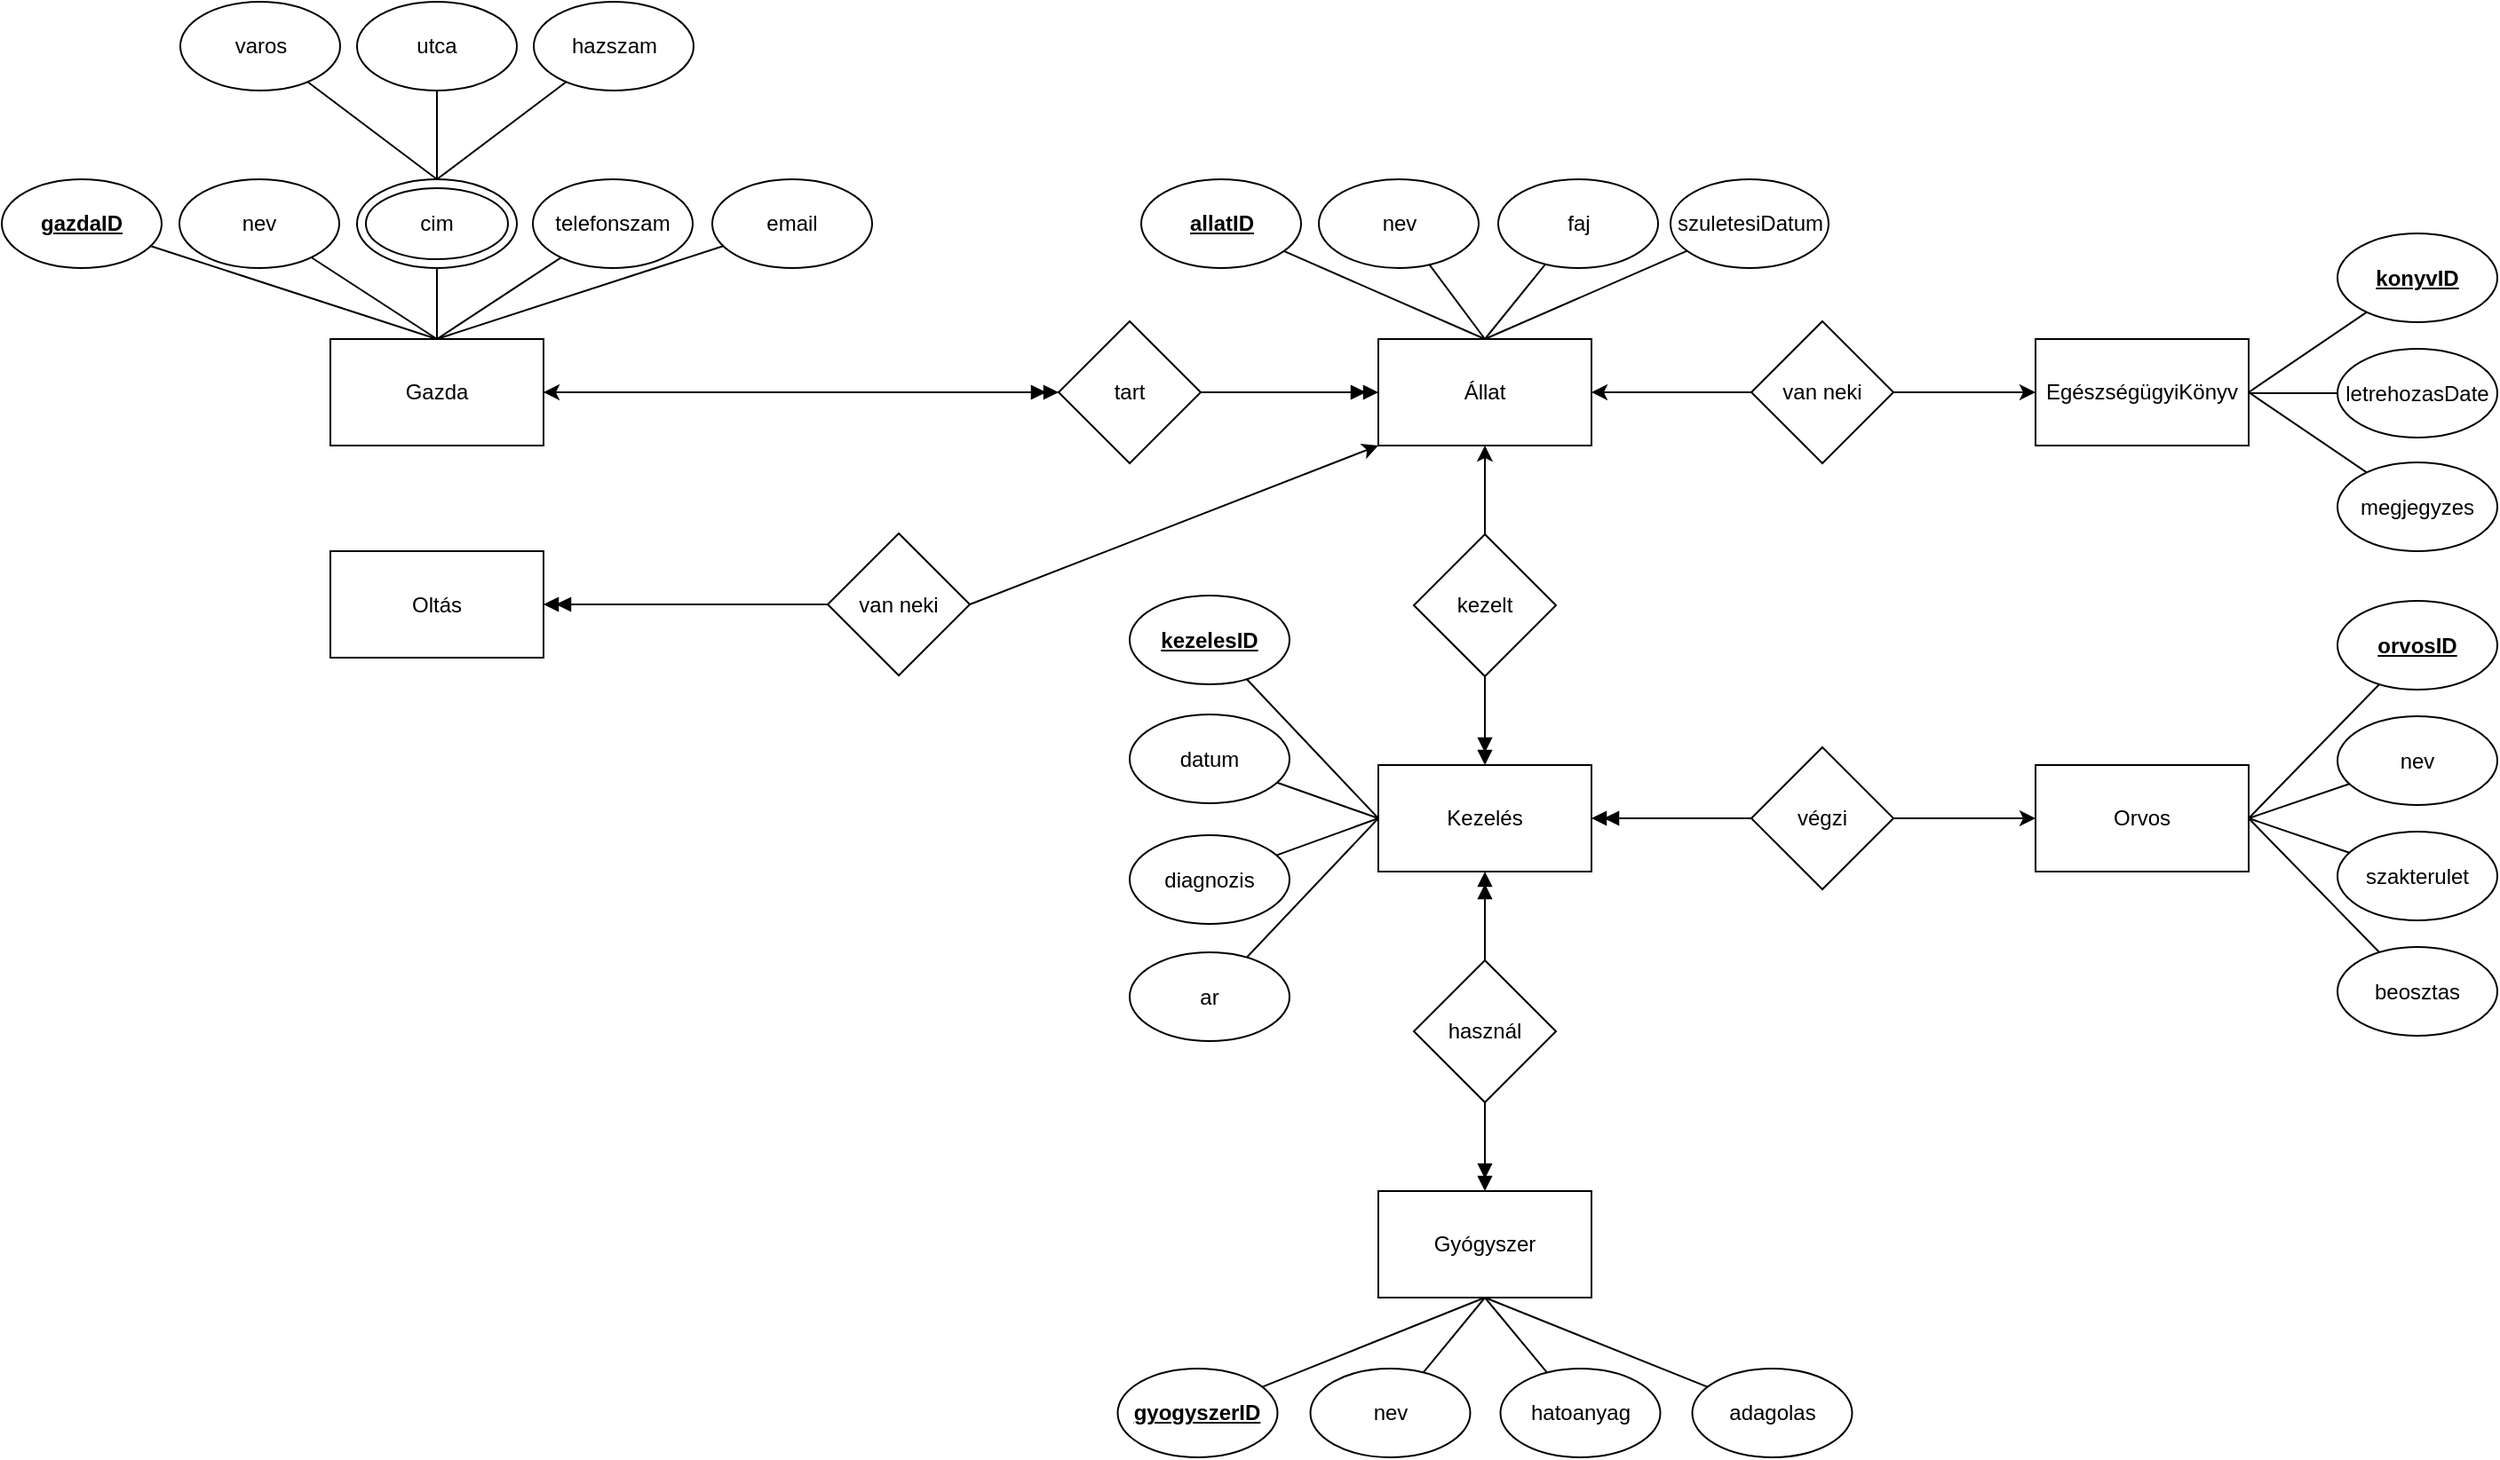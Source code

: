 <mxfile>
    <diagram id="ZyPXeO-bukZR2SEQUIUT" name="Page-1">
        <mxGraphModel dx="2474" dy="1194" grid="1" gridSize="10" guides="1" tooltips="1" connect="1" arrows="1" fold="1" page="1" pageScale="1" pageWidth="850" pageHeight="1100" math="0" shadow="0">
            <root>
                <mxCell id="0"/>
                <mxCell id="1" parent="0"/>
                <mxCell id="32" value="" style="edgeStyle=none;html=1;endArrow=doubleBlock;endFill=1;" edge="1" parent="1" source="2" target="8">
                    <mxGeometry relative="1" as="geometry"/>
                </mxCell>
                <mxCell id="2" value="Gazda" style="rounded=0;whiteSpace=wrap;html=1;" vertex="1" parent="1">
                    <mxGeometry x="-240" y="440" width="120" height="60" as="geometry"/>
                </mxCell>
                <mxCell id="3" value="EgészségügyiKönyv" style="rounded=0;whiteSpace=wrap;html=1;" vertex="1" parent="1">
                    <mxGeometry x="720" y="440" width="120" height="60" as="geometry"/>
                </mxCell>
                <mxCell id="4" value="Állat" style="rounded=0;whiteSpace=wrap;html=1;" vertex="1" parent="1">
                    <mxGeometry x="350" y="440" width="120" height="60" as="geometry"/>
                </mxCell>
                <mxCell id="5" value="Kezelés" style="rounded=0;whiteSpace=wrap;html=1;" vertex="1" parent="1">
                    <mxGeometry x="350" y="680" width="120" height="60" as="geometry"/>
                </mxCell>
                <mxCell id="6" value="Orvos" style="rounded=0;whiteSpace=wrap;html=1;" vertex="1" parent="1">
                    <mxGeometry x="720" y="680" width="120" height="60" as="geometry"/>
                </mxCell>
                <mxCell id="7" value="Gyógyszer" style="rounded=0;whiteSpace=wrap;html=1;" vertex="1" parent="1">
                    <mxGeometry x="350" y="920" width="120" height="60" as="geometry"/>
                </mxCell>
                <mxCell id="10" style="edgeStyle=none;html=1;entryX=0;entryY=0.5;entryDx=0;entryDy=0;endArrow=doubleBlock;endFill=1;" edge="1" parent="1" source="8" target="4">
                    <mxGeometry relative="1" as="geometry"/>
                </mxCell>
                <mxCell id="11" style="edgeStyle=none;html=1;exitX=0;exitY=0.5;exitDx=0;exitDy=0;entryX=1;entryY=0.5;entryDx=0;entryDy=0;" edge="1" parent="1" source="8" target="2">
                    <mxGeometry relative="1" as="geometry"/>
                </mxCell>
                <mxCell id="8" value="tart" style="rhombus;whiteSpace=wrap;html=1;" vertex="1" parent="1">
                    <mxGeometry x="170" y="430" width="80" height="80" as="geometry"/>
                </mxCell>
                <mxCell id="18" style="edgeStyle=none;html=1;entryX=0.5;entryY=1;entryDx=0;entryDy=0;endArrow=classic;endFill=1;" edge="1" parent="1" source="12" target="4">
                    <mxGeometry relative="1" as="geometry"/>
                </mxCell>
                <mxCell id="19" style="edgeStyle=none;html=1;entryX=0.5;entryY=0;entryDx=0;entryDy=0;endArrow=doubleBlock;endFill=1;" edge="1" parent="1" source="12" target="5">
                    <mxGeometry relative="1" as="geometry"/>
                </mxCell>
                <mxCell id="12" value="kezelt" style="rhombus;whiteSpace=wrap;html=1;" vertex="1" parent="1">
                    <mxGeometry x="370" y="550" width="80" height="80" as="geometry"/>
                </mxCell>
                <mxCell id="22" style="edgeStyle=none;html=1;entryX=0.5;entryY=1;entryDx=0;entryDy=0;endArrow=doubleBlock;endFill=1;" edge="1" parent="1" source="13" target="5">
                    <mxGeometry relative="1" as="geometry"/>
                </mxCell>
                <mxCell id="23" style="edgeStyle=none;html=1;entryX=0.5;entryY=0;entryDx=0;entryDy=0;endArrow=doubleBlock;endFill=1;" edge="1" parent="1" source="13" target="7">
                    <mxGeometry relative="1" as="geometry"/>
                </mxCell>
                <mxCell id="13" value="használ" style="rhombus;whiteSpace=wrap;html=1;" vertex="1" parent="1">
                    <mxGeometry x="370" y="790" width="80" height="80" as="geometry"/>
                </mxCell>
                <mxCell id="20" style="edgeStyle=none;html=1;entryX=1;entryY=0.5;entryDx=0;entryDy=0;endArrow=doubleBlock;endFill=1;" edge="1" parent="1" source="14" target="5">
                    <mxGeometry relative="1" as="geometry"/>
                </mxCell>
                <mxCell id="21" style="edgeStyle=none;html=1;entryX=0;entryY=0.5;entryDx=0;entryDy=0;endArrow=classic;endFill=1;" edge="1" parent="1" source="14" target="6">
                    <mxGeometry relative="1" as="geometry"/>
                </mxCell>
                <mxCell id="14" value="végzi" style="rhombus;whiteSpace=wrap;html=1;" vertex="1" parent="1">
                    <mxGeometry x="560" y="670" width="80" height="80" as="geometry"/>
                </mxCell>
                <mxCell id="16" style="edgeStyle=none;html=1;entryX=1;entryY=0.5;entryDx=0;entryDy=0;endArrow=classic;endFill=1;" edge="1" parent="1" source="15" target="4">
                    <mxGeometry relative="1" as="geometry"/>
                </mxCell>
                <mxCell id="17" style="edgeStyle=none;html=1;endArrow=classic;endFill=1;" edge="1" parent="1" source="15" target="3">
                    <mxGeometry relative="1" as="geometry"/>
                </mxCell>
                <mxCell id="15" value="van neki" style="rhombus;whiteSpace=wrap;html=1;" vertex="1" parent="1">
                    <mxGeometry x="560" y="430" width="80" height="80" as="geometry"/>
                </mxCell>
                <mxCell id="37" style="edgeStyle=none;html=1;entryX=0.5;entryY=0;entryDx=0;entryDy=0;endArrow=none;endFill=0;" edge="1" parent="1" source="25" target="2">
                    <mxGeometry relative="1" as="geometry"/>
                </mxCell>
                <mxCell id="25" value="&lt;b&gt;&lt;u&gt;gazdaID&lt;/u&gt;&lt;/b&gt;" style="ellipse;whiteSpace=wrap;html=1;" vertex="1" parent="1">
                    <mxGeometry x="-425" y="350" width="90" height="50" as="geometry"/>
                </mxCell>
                <mxCell id="35" style="edgeStyle=none;html=1;endArrow=none;endFill=0;" edge="1" parent="1" source="26">
                    <mxGeometry relative="1" as="geometry">
                        <mxPoint x="-180" y="440" as="targetPoint"/>
                    </mxGeometry>
                </mxCell>
                <mxCell id="26" value="nev" style="ellipse;whiteSpace=wrap;html=1;" vertex="1" parent="1">
                    <mxGeometry x="-325" y="350" width="90" height="50" as="geometry"/>
                </mxCell>
                <mxCell id="33" style="edgeStyle=none;html=1;entryX=0.5;entryY=0;entryDx=0;entryDy=0;endArrow=none;endFill=0;" edge="1" parent="1" source="27" target="2">
                    <mxGeometry relative="1" as="geometry"/>
                </mxCell>
                <mxCell id="27" value="cim" style="ellipse;whiteSpace=wrap;html=1;" vertex="1" parent="1">
                    <mxGeometry x="-225" y="350" width="90" height="50" as="geometry"/>
                </mxCell>
                <mxCell id="29" value="cim" style="ellipse;whiteSpace=wrap;html=1;" vertex="1" parent="1">
                    <mxGeometry x="-220" y="355" width="80" height="40" as="geometry"/>
                </mxCell>
                <mxCell id="34" style="edgeStyle=none;html=1;entryX=0.5;entryY=0;entryDx=0;entryDy=0;endArrow=none;endFill=0;" edge="1" parent="1" source="30" target="2">
                    <mxGeometry relative="1" as="geometry"/>
                </mxCell>
                <mxCell id="30" value="telefonszam" style="ellipse;whiteSpace=wrap;html=1;" vertex="1" parent="1">
                    <mxGeometry x="-126" y="350" width="90" height="50" as="geometry"/>
                </mxCell>
                <mxCell id="36" style="edgeStyle=none;html=1;entryX=0.5;entryY=0;entryDx=0;entryDy=0;endArrow=none;endFill=0;" edge="1" parent="1" source="31" target="2">
                    <mxGeometry relative="1" as="geometry"/>
                </mxCell>
                <mxCell id="31" value="email" style="ellipse;whiteSpace=wrap;html=1;" vertex="1" parent="1">
                    <mxGeometry x="-25" y="350" width="90" height="50" as="geometry"/>
                </mxCell>
                <mxCell id="42" style="edgeStyle=none;html=1;entryX=0.5;entryY=0;entryDx=0;entryDy=0;endArrow=none;endFill=0;" edge="1" parent="1" source="38" target="4">
                    <mxGeometry relative="1" as="geometry"/>
                </mxCell>
                <mxCell id="38" value="&lt;b&gt;&lt;u&gt;allatID&lt;/u&gt;&lt;/b&gt;" style="ellipse;whiteSpace=wrap;html=1;" vertex="1" parent="1">
                    <mxGeometry x="216.5" y="350" width="90" height="50" as="geometry"/>
                </mxCell>
                <mxCell id="43" style="edgeStyle=none;html=1;endArrow=none;endFill=0;" edge="1" parent="1" source="39">
                    <mxGeometry relative="1" as="geometry">
                        <mxPoint x="410" y="440" as="targetPoint"/>
                    </mxGeometry>
                </mxCell>
                <mxCell id="39" value="nev" style="ellipse;whiteSpace=wrap;html=1;" vertex="1" parent="1">
                    <mxGeometry x="316.5" y="350" width="90" height="50" as="geometry"/>
                </mxCell>
                <mxCell id="44" style="edgeStyle=none;html=1;entryX=0.5;entryY=0;entryDx=0;entryDy=0;endArrow=none;endFill=0;" edge="1" parent="1" source="40" target="4">
                    <mxGeometry relative="1" as="geometry"/>
                </mxCell>
                <mxCell id="40" value="faj" style="ellipse;whiteSpace=wrap;html=1;" vertex="1" parent="1">
                    <mxGeometry x="417.5" y="350" width="90" height="50" as="geometry"/>
                </mxCell>
                <mxCell id="45" style="edgeStyle=none;html=1;entryX=0.5;entryY=0;entryDx=0;entryDy=0;endArrow=none;endFill=0;" edge="1" parent="1" source="41" target="4">
                    <mxGeometry relative="1" as="geometry"/>
                </mxCell>
                <mxCell id="41" value="szuletesiDatum" style="ellipse;whiteSpace=wrap;html=1;" vertex="1" parent="1">
                    <mxGeometry x="514.5" y="350" width="89" height="50" as="geometry"/>
                </mxCell>
                <mxCell id="46" value="Oltás" style="rounded=0;whiteSpace=wrap;html=1;" vertex="1" parent="1">
                    <mxGeometry x="-240" y="559.5" width="120" height="60" as="geometry"/>
                </mxCell>
                <mxCell id="49" style="edgeStyle=none;html=1;entryX=0;entryY=1;entryDx=0;entryDy=0;endArrow=classic;endFill=1;exitX=1;exitY=0.5;exitDx=0;exitDy=0;" edge="1" parent="1" source="48" target="4">
                    <mxGeometry relative="1" as="geometry"/>
                </mxCell>
                <mxCell id="50" style="edgeStyle=none;html=1;entryX=1;entryY=0.5;entryDx=0;entryDy=0;endArrow=doubleBlock;endFill=1;" edge="1" parent="1" source="48" target="46">
                    <mxGeometry relative="1" as="geometry"/>
                </mxCell>
                <mxCell id="48" value="van neki" style="rhombus;whiteSpace=wrap;html=1;rotation=0;" vertex="1" parent="1">
                    <mxGeometry x="40" y="549.5" width="80" height="80" as="geometry"/>
                </mxCell>
                <mxCell id="54" style="edgeStyle=none;html=1;entryX=1;entryY=0.5;entryDx=0;entryDy=0;endArrow=none;endFill=0;" edge="1" parent="1" source="51" target="3">
                    <mxGeometry relative="1" as="geometry"/>
                </mxCell>
                <mxCell id="51" value="&lt;b&gt;&lt;u&gt;konyvID&lt;/u&gt;&lt;/b&gt;" style="ellipse;whiteSpace=wrap;html=1;" vertex="1" parent="1">
                    <mxGeometry x="890" y="380.5" width="90" height="50" as="geometry"/>
                </mxCell>
                <mxCell id="55" style="edgeStyle=none;html=1;endArrow=none;endFill=0;" edge="1" parent="1" source="52">
                    <mxGeometry relative="1" as="geometry">
                        <mxPoint x="840" y="470.5" as="targetPoint"/>
                    </mxGeometry>
                </mxCell>
                <mxCell id="52" value="letrehozasDate" style="ellipse;whiteSpace=wrap;html=1;" vertex="1" parent="1">
                    <mxGeometry x="890" y="445.5" width="90" height="50" as="geometry"/>
                </mxCell>
                <mxCell id="56" style="edgeStyle=none;html=1;entryX=1;entryY=0.5;entryDx=0;entryDy=0;endArrow=none;endFill=0;" edge="1" parent="1" source="53" target="3">
                    <mxGeometry relative="1" as="geometry"/>
                </mxCell>
                <mxCell id="53" value="megjegyzes" style="ellipse;whiteSpace=wrap;html=1;" vertex="1" parent="1">
                    <mxGeometry x="890" y="509.5" width="90" height="50" as="geometry"/>
                </mxCell>
                <mxCell id="61" style="edgeStyle=none;html=1;entryX=0;entryY=0.5;entryDx=0;entryDy=0;endArrow=none;endFill=0;" edge="1" parent="1" source="57" target="5">
                    <mxGeometry relative="1" as="geometry"/>
                </mxCell>
                <mxCell id="57" value="&lt;b&gt;&lt;u&gt;kezelesID&lt;/u&gt;&lt;/b&gt;" style="ellipse;whiteSpace=wrap;html=1;" vertex="1" parent="1">
                    <mxGeometry x="210" y="584.5" width="90" height="50" as="geometry"/>
                </mxCell>
                <mxCell id="62" style="edgeStyle=none;html=1;entryX=0;entryY=0.5;entryDx=0;entryDy=0;endArrow=none;endFill=0;" edge="1" parent="1" source="58" target="5">
                    <mxGeometry relative="1" as="geometry"/>
                </mxCell>
                <mxCell id="58" value="datum" style="ellipse;whiteSpace=wrap;html=1;" vertex="1" parent="1">
                    <mxGeometry x="210" y="651.5" width="90" height="50" as="geometry"/>
                </mxCell>
                <mxCell id="63" style="edgeStyle=none;html=1;entryX=0;entryY=0.5;entryDx=0;entryDy=0;endArrow=none;endFill=0;" edge="1" parent="1" source="59" target="5">
                    <mxGeometry relative="1" as="geometry"/>
                </mxCell>
                <mxCell id="59" value="diagnozis" style="ellipse;whiteSpace=wrap;html=1;" vertex="1" parent="1">
                    <mxGeometry x="210" y="719.5" width="90" height="50" as="geometry"/>
                </mxCell>
                <mxCell id="64" style="edgeStyle=none;html=1;entryX=0;entryY=0.5;entryDx=0;entryDy=0;endArrow=none;endFill=0;" edge="1" parent="1" source="60" target="5">
                    <mxGeometry relative="1" as="geometry"/>
                </mxCell>
                <mxCell id="60" value="ar" style="ellipse;whiteSpace=wrap;html=1;" vertex="1" parent="1">
                    <mxGeometry x="210" y="785.5" width="90" height="50" as="geometry"/>
                </mxCell>
                <mxCell id="72" style="edgeStyle=none;html=1;entryX=0.5;entryY=1;entryDx=0;entryDy=0;endArrow=none;endFill=0;" edge="1" parent="1" source="65" target="7">
                    <mxGeometry relative="1" as="geometry"/>
                </mxCell>
                <mxCell id="65" value="&lt;b&gt;&lt;u&gt;gyogyszerID&lt;/u&gt;&lt;/b&gt;" style="ellipse;whiteSpace=wrap;html=1;" vertex="1" parent="1">
                    <mxGeometry x="203.25" y="1020" width="90" height="50" as="geometry"/>
                </mxCell>
                <mxCell id="71" style="edgeStyle=none;html=1;entryX=0.5;entryY=1;entryDx=0;entryDy=0;endArrow=none;endFill=0;" edge="1" parent="1" source="66" target="7">
                    <mxGeometry relative="1" as="geometry"/>
                </mxCell>
                <mxCell id="66" value="nev" style="ellipse;whiteSpace=wrap;html=1;" vertex="1" parent="1">
                    <mxGeometry x="311.75" y="1020" width="90" height="50" as="geometry"/>
                </mxCell>
                <mxCell id="70" style="edgeStyle=none;html=1;endArrow=none;endFill=0;" edge="1" parent="1" source="67">
                    <mxGeometry relative="1" as="geometry">
                        <mxPoint x="410" y="980" as="targetPoint"/>
                    </mxGeometry>
                </mxCell>
                <mxCell id="67" value="hatoanyag" style="ellipse;whiteSpace=wrap;html=1;" vertex="1" parent="1">
                    <mxGeometry x="418.75" y="1020" width="90" height="50" as="geometry"/>
                </mxCell>
                <mxCell id="69" style="edgeStyle=none;html=1;entryX=0.5;entryY=1;entryDx=0;entryDy=0;endArrow=none;endFill=0;" edge="1" parent="1" source="68" target="7">
                    <mxGeometry relative="1" as="geometry"/>
                </mxCell>
                <mxCell id="68" value="adagolas" style="ellipse;whiteSpace=wrap;html=1;" vertex="1" parent="1">
                    <mxGeometry x="526.75" y="1020" width="90" height="50" as="geometry"/>
                </mxCell>
                <mxCell id="77" style="edgeStyle=none;html=1;entryX=1;entryY=0.5;entryDx=0;entryDy=0;endArrow=none;endFill=0;" edge="1" parent="1" source="73" target="6">
                    <mxGeometry relative="1" as="geometry"/>
                </mxCell>
                <mxCell id="73" value="&lt;b&gt;&lt;u&gt;orvosID&lt;/u&gt;&lt;/b&gt;" style="ellipse;whiteSpace=wrap;html=1;" vertex="1" parent="1">
                    <mxGeometry x="890" y="587.5" width="90" height="50" as="geometry"/>
                </mxCell>
                <mxCell id="78" style="edgeStyle=none;html=1;entryX=1;entryY=0.5;entryDx=0;entryDy=0;endArrow=none;endFill=0;" edge="1" parent="1" source="74" target="6">
                    <mxGeometry relative="1" as="geometry"/>
                </mxCell>
                <mxCell id="74" value="nev" style="ellipse;whiteSpace=wrap;html=1;" vertex="1" parent="1">
                    <mxGeometry x="890" y="652.5" width="90" height="50" as="geometry"/>
                </mxCell>
                <mxCell id="79" style="edgeStyle=none;html=1;entryX=1;entryY=0.5;entryDx=0;entryDy=0;endArrow=none;endFill=0;" edge="1" parent="1" source="75" target="6">
                    <mxGeometry relative="1" as="geometry"/>
                </mxCell>
                <mxCell id="75" value="szakterulet" style="ellipse;whiteSpace=wrap;html=1;" vertex="1" parent="1">
                    <mxGeometry x="890" y="717.5" width="90" height="50" as="geometry"/>
                </mxCell>
                <mxCell id="80" style="edgeStyle=none;html=1;entryX=1;entryY=0.5;entryDx=0;entryDy=0;endArrow=none;endFill=0;" edge="1" parent="1" source="76" target="6">
                    <mxGeometry relative="1" as="geometry"/>
                </mxCell>
                <mxCell id="76" value="beosztas" style="ellipse;whiteSpace=wrap;html=1;" vertex="1" parent="1">
                    <mxGeometry x="890" y="782.5" width="90" height="50" as="geometry"/>
                </mxCell>
                <mxCell id="84" style="edgeStyle=none;html=1;entryX=0.5;entryY=0;entryDx=0;entryDy=0;endArrow=none;endFill=0;" edge="1" parent="1" source="81" target="27">
                    <mxGeometry relative="1" as="geometry"/>
                </mxCell>
                <mxCell id="81" value="utca" style="ellipse;whiteSpace=wrap;html=1;" vertex="1" parent="1">
                    <mxGeometry x="-225" y="250" width="90" height="50" as="geometry"/>
                </mxCell>
                <mxCell id="86" style="edgeStyle=none;html=1;entryX=0.5;entryY=0;entryDx=0;entryDy=0;endArrow=none;endFill=0;" edge="1" parent="1" source="82" target="27">
                    <mxGeometry relative="1" as="geometry"/>
                </mxCell>
                <mxCell id="82" value="varos" style="ellipse;whiteSpace=wrap;html=1;" vertex="1" parent="1">
                    <mxGeometry x="-324.5" y="250" width="90" height="50" as="geometry"/>
                </mxCell>
                <mxCell id="85" style="edgeStyle=none;html=1;entryX=0.5;entryY=0;entryDx=0;entryDy=0;endArrow=none;endFill=0;" edge="1" parent="1" source="83" target="27">
                    <mxGeometry relative="1" as="geometry"/>
                </mxCell>
                <mxCell id="83" value="hazszam" style="ellipse;whiteSpace=wrap;html=1;" vertex="1" parent="1">
                    <mxGeometry x="-125.5" y="250" width="90" height="50" as="geometry"/>
                </mxCell>
            </root>
        </mxGraphModel>
    </diagram>
</mxfile>